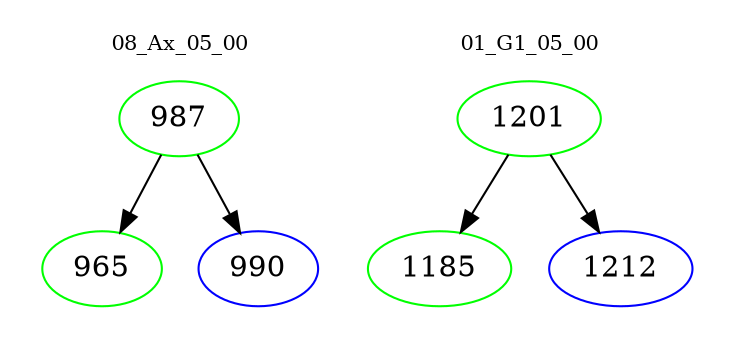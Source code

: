 digraph{
subgraph cluster_0 {
color = white
label = "08_Ax_05_00";
fontsize=10;
T0_987 [label="987", color="green"]
T0_987 -> T0_965 [color="black"]
T0_965 [label="965", color="green"]
T0_987 -> T0_990 [color="black"]
T0_990 [label="990", color="blue"]
}
subgraph cluster_1 {
color = white
label = "01_G1_05_00";
fontsize=10;
T1_1201 [label="1201", color="green"]
T1_1201 -> T1_1185 [color="black"]
T1_1185 [label="1185", color="green"]
T1_1201 -> T1_1212 [color="black"]
T1_1212 [label="1212", color="blue"]
}
}
